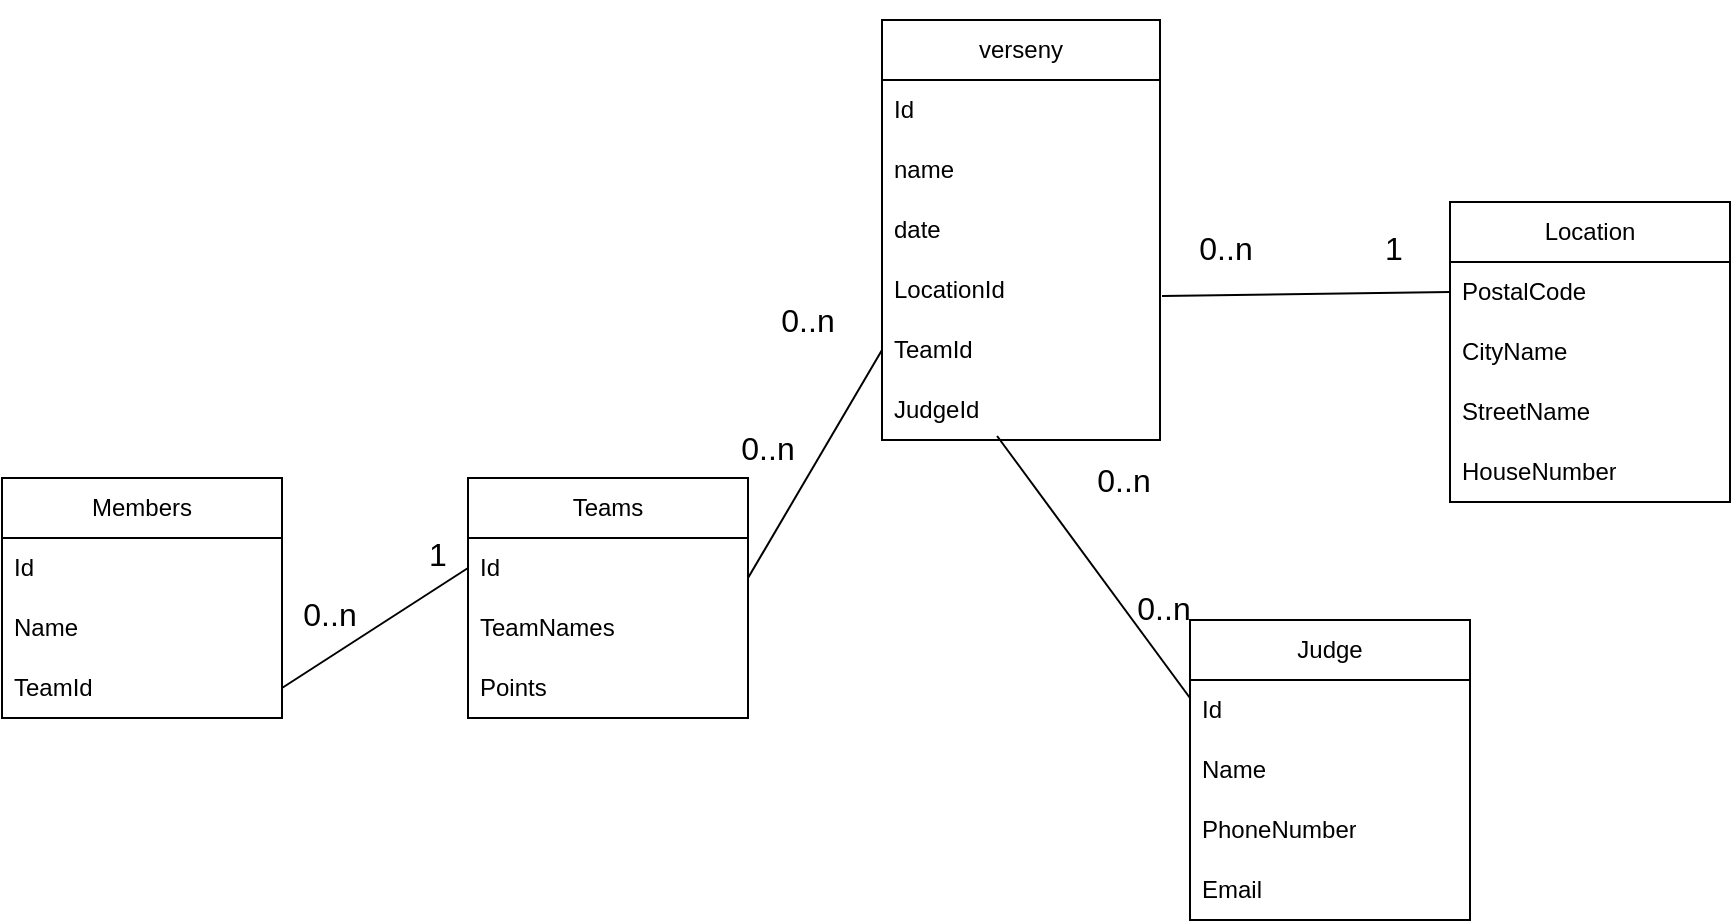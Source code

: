 <mxfile version="24.7.17">
  <diagram name="1 oldal" id="ON4D7W952-DQ7M8mwhZ4">
    <mxGraphModel grid="0" page="0" gridSize="10" guides="1" tooltips="1" connect="1" arrows="1" fold="1" pageScale="1" pageWidth="827" pageHeight="1169" math="0" shadow="0">
      <root>
        <mxCell id="0" />
        <mxCell id="1" parent="0" />
        <mxCell id="jLILm1trOcYR6P23a6A1-10" value="verseny" style="swimlane;fontStyle=0;childLayout=stackLayout;horizontal=1;startSize=30;horizontalStack=0;resizeParent=1;resizeParentMax=0;resizeLast=0;collapsible=1;marginBottom=0;whiteSpace=wrap;html=1;" vertex="1" parent="1">
          <mxGeometry x="-111" y="-192" width="139" height="210" as="geometry">
            <mxRectangle x="-43" y="-152" width="54" height="30" as="alternateBounds" />
          </mxGeometry>
        </mxCell>
        <mxCell id="jLILm1trOcYR6P23a6A1-11" value="Id" style="text;strokeColor=none;fillColor=none;align=left;verticalAlign=middle;spacingLeft=4;spacingRight=4;overflow=hidden;points=[[0,0.5],[1,0.5]];portConstraint=eastwest;rotatable=0;whiteSpace=wrap;html=1;" vertex="1" parent="jLILm1trOcYR6P23a6A1-10">
          <mxGeometry y="30" width="139" height="30" as="geometry" />
        </mxCell>
        <mxCell id="jLILm1trOcYR6P23a6A1-12" value="name" style="text;strokeColor=none;fillColor=none;align=left;verticalAlign=middle;spacingLeft=4;spacingRight=4;overflow=hidden;points=[[0,0.5],[1,0.5]];portConstraint=eastwest;rotatable=0;whiteSpace=wrap;html=1;" vertex="1" parent="jLILm1trOcYR6P23a6A1-10">
          <mxGeometry y="60" width="139" height="30" as="geometry" />
        </mxCell>
        <mxCell id="jLILm1trOcYR6P23a6A1-14" value="date" style="text;strokeColor=none;fillColor=none;align=left;verticalAlign=middle;spacingLeft=4;spacingRight=4;overflow=hidden;points=[[0,0.5],[1,0.5]];portConstraint=eastwest;rotatable=0;whiteSpace=wrap;html=1;" vertex="1" parent="jLILm1trOcYR6P23a6A1-10">
          <mxGeometry y="90" width="139" height="30" as="geometry" />
        </mxCell>
        <mxCell id="jLILm1trOcYR6P23a6A1-21" value="LocationId&lt;span style=&quot;color: rgba(0, 0, 0, 0); font-family: monospace; font-size: 0px; text-wrap: nowrap;&quot;&gt;%3CmxGraphModel%3E%3Croot%3E%3CmxCell%20id%3D%220%22%2F%3E%3CmxCell%20id%3D%221%22%20parent%3D%220%22%2F%3E%3CmxCell%20id%3D%222%22%20value%3D%22Item%203%22%20style%3D%22text%3BstrokeColor%3Dnone%3BfillColor%3Dnone%3Balign%3Dleft%3BverticalAlign%3Dmiddle%3BspacingLeft%3D4%3BspacingRight%3D4%3Boverflow%3Dhidden%3Bpoints%3D%5B%5B0%2C0.5%5D%2C%5B1%2C0.5%5D%5D%3BportConstraint%3Deastwest%3Brotatable%3D0%3BwhiteSpace%3Dwrap%3Bhtml%3D1%3B%22%20vertex%3D%221%22%20parent%3D%221%22%3E%3CmxGeometry%20x%3D%22173%22%20y%3D%22-11%22%20width%3D%22140%22%20height%3D%2230%22%20as%3D%22geometry%22%2F%3E%3C%2FmxCell%3E%3C%2Froot%3E%3C%2FmxGraphModel%3E&lt;/span&gt;" style="text;strokeColor=none;fillColor=none;align=left;verticalAlign=middle;spacingLeft=4;spacingRight=4;overflow=hidden;points=[[0,0.5],[1,0.5]];portConstraint=eastwest;rotatable=0;whiteSpace=wrap;html=1;" vertex="1" parent="jLILm1trOcYR6P23a6A1-10">
          <mxGeometry y="120" width="139" height="30" as="geometry" />
        </mxCell>
        <mxCell id="jLILm1trOcYR6P23a6A1-36" value="TeamId" style="text;strokeColor=none;fillColor=none;align=left;verticalAlign=middle;spacingLeft=4;spacingRight=4;overflow=hidden;points=[[0,0.5],[1,0.5]];portConstraint=eastwest;rotatable=0;whiteSpace=wrap;html=1;" vertex="1" parent="jLILm1trOcYR6P23a6A1-10">
          <mxGeometry y="150" width="139" height="30" as="geometry" />
        </mxCell>
        <mxCell id="jLILm1trOcYR6P23a6A1-13" value="JudgeId" style="text;strokeColor=none;fillColor=none;align=left;verticalAlign=middle;spacingLeft=4;spacingRight=4;overflow=hidden;points=[[0,0.5],[1,0.5]];portConstraint=eastwest;rotatable=0;whiteSpace=wrap;html=1;" vertex="1" parent="jLILm1trOcYR6P23a6A1-10">
          <mxGeometry y="180" width="139" height="30" as="geometry" />
        </mxCell>
        <mxCell id="jLILm1trOcYR6P23a6A1-15" style="edgeStyle=none;curved=1;rounded=0;orthogonalLoop=1;jettySize=auto;html=1;exitX=0.5;exitY=0;exitDx=0;exitDy=0;fontSize=12;startSize=8;endSize=8;" edge="1" parent="1" source="jLILm1trOcYR6P23a6A1-10" target="jLILm1trOcYR6P23a6A1-10">
          <mxGeometry relative="1" as="geometry" />
        </mxCell>
        <mxCell id="jLILm1trOcYR6P23a6A1-16" value="Location" style="swimlane;fontStyle=0;childLayout=stackLayout;horizontal=1;startSize=30;horizontalStack=0;resizeParent=1;resizeParentMax=0;resizeLast=0;collapsible=1;marginBottom=0;whiteSpace=wrap;html=1;" vertex="1" parent="1">
          <mxGeometry x="173" y="-101" width="140" height="150" as="geometry" />
        </mxCell>
        <mxCell id="jLILm1trOcYR6P23a6A1-17" value="PostalCode" style="text;strokeColor=none;fillColor=none;align=left;verticalAlign=middle;spacingLeft=4;spacingRight=4;overflow=hidden;points=[[0,0.5],[1,0.5]];portConstraint=eastwest;rotatable=0;whiteSpace=wrap;html=1;" vertex="1" parent="jLILm1trOcYR6P23a6A1-16">
          <mxGeometry y="30" width="140" height="30" as="geometry" />
        </mxCell>
        <mxCell id="jLILm1trOcYR6P23a6A1-18" value="CityName" style="text;strokeColor=none;fillColor=none;align=left;verticalAlign=middle;spacingLeft=4;spacingRight=4;overflow=hidden;points=[[0,0.5],[1,0.5]];portConstraint=eastwest;rotatable=0;whiteSpace=wrap;html=1;" vertex="1" parent="jLILm1trOcYR6P23a6A1-16">
          <mxGeometry y="60" width="140" height="30" as="geometry" />
        </mxCell>
        <mxCell id="jLILm1trOcYR6P23a6A1-20" value="StreetName" style="text;strokeColor=none;fillColor=none;align=left;verticalAlign=middle;spacingLeft=4;spacingRight=4;overflow=hidden;points=[[0,0.5],[1,0.5]];portConstraint=eastwest;rotatable=0;whiteSpace=wrap;html=1;" vertex="1" parent="jLILm1trOcYR6P23a6A1-16">
          <mxGeometry y="90" width="140" height="30" as="geometry" />
        </mxCell>
        <mxCell id="jLILm1trOcYR6P23a6A1-19" value="HouseNumber" style="text;strokeColor=none;fillColor=none;align=left;verticalAlign=middle;spacingLeft=4;spacingRight=4;overflow=hidden;points=[[0,0.5],[1,0.5]];portConstraint=eastwest;rotatable=0;whiteSpace=wrap;html=1;" vertex="1" parent="jLILm1trOcYR6P23a6A1-16">
          <mxGeometry y="120" width="140" height="30" as="geometry" />
        </mxCell>
        <mxCell id="jLILm1trOcYR6P23a6A1-22" value="" style="endArrow=none;html=1;rounded=0;fontSize=12;startSize=8;endSize=8;curved=1;entryX=0;entryY=0.5;entryDx=0;entryDy=0;" edge="1" parent="1" target="jLILm1trOcYR6P23a6A1-17">
          <mxGeometry width="50" height="50" relative="1" as="geometry">
            <mxPoint x="29" y="-54" as="sourcePoint" />
            <mxPoint x="79" y="-104" as="targetPoint" />
          </mxGeometry>
        </mxCell>
        <mxCell id="jLILm1trOcYR6P23a6A1-23" value="0..n" style="text;html=1;align=center;verticalAlign=middle;whiteSpace=wrap;rounded=0;fontSize=16;" vertex="1" parent="1">
          <mxGeometry x="31" y="-93" width="60" height="30" as="geometry" />
        </mxCell>
        <mxCell id="jLILm1trOcYR6P23a6A1-24" value="1" style="text;html=1;align=center;verticalAlign=middle;whiteSpace=wrap;rounded=0;fontSize=16;" vertex="1" parent="1">
          <mxGeometry x="115" y="-93" width="60" height="30" as="geometry" />
        </mxCell>
        <mxCell id="jLILm1trOcYR6P23a6A1-25" value="Teams" style="swimlane;fontStyle=0;childLayout=stackLayout;horizontal=1;startSize=30;horizontalStack=0;resizeParent=1;resizeParentMax=0;resizeLast=0;collapsible=1;marginBottom=0;whiteSpace=wrap;html=1;" vertex="1" parent="1">
          <mxGeometry x="-318" y="37" width="140" height="120" as="geometry" />
        </mxCell>
        <mxCell id="jLILm1trOcYR6P23a6A1-26" value="Id" style="text;strokeColor=none;fillColor=none;align=left;verticalAlign=middle;spacingLeft=4;spacingRight=4;overflow=hidden;points=[[0,0.5],[1,0.5]];portConstraint=eastwest;rotatable=0;whiteSpace=wrap;html=1;" vertex="1" parent="jLILm1trOcYR6P23a6A1-25">
          <mxGeometry y="30" width="140" height="30" as="geometry" />
        </mxCell>
        <mxCell id="jLILm1trOcYR6P23a6A1-27" value="TeamNames" style="text;strokeColor=none;fillColor=none;align=left;verticalAlign=middle;spacingLeft=4;spacingRight=4;overflow=hidden;points=[[0,0.5],[1,0.5]];portConstraint=eastwest;rotatable=0;whiteSpace=wrap;html=1;" vertex="1" parent="jLILm1trOcYR6P23a6A1-25">
          <mxGeometry y="60" width="140" height="30" as="geometry" />
        </mxCell>
        <mxCell id="jLILm1trOcYR6P23a6A1-29" value="Points" style="text;strokeColor=none;fillColor=none;align=left;verticalAlign=middle;spacingLeft=4;spacingRight=4;overflow=hidden;points=[[0,0.5],[1,0.5]];portConstraint=eastwest;rotatable=0;whiteSpace=wrap;html=1;" vertex="1" parent="jLILm1trOcYR6P23a6A1-25">
          <mxGeometry y="90" width="140" height="30" as="geometry" />
        </mxCell>
        <mxCell id="jLILm1trOcYR6P23a6A1-30" value="" style="endArrow=none;html=1;rounded=0;fontSize=12;startSize=8;endSize=8;curved=1;entryX=0;entryY=0.5;entryDx=0;entryDy=0;" edge="1" parent="1" target="jLILm1trOcYR6P23a6A1-36">
          <mxGeometry width="50" height="50" relative="1" as="geometry">
            <mxPoint x="-178" y="87" as="sourcePoint" />
            <mxPoint x="-111" y="-143" as="targetPoint" />
          </mxGeometry>
        </mxCell>
        <mxCell id="jLILm1trOcYR6P23a6A1-31" value="Judge" style="swimlane;fontStyle=0;childLayout=stackLayout;horizontal=1;startSize=30;horizontalStack=0;resizeParent=1;resizeParentMax=0;resizeLast=0;collapsible=1;marginBottom=0;whiteSpace=wrap;html=1;" vertex="1" parent="1">
          <mxGeometry x="43" y="108" width="140" height="150" as="geometry" />
        </mxCell>
        <mxCell id="jLILm1trOcYR6P23a6A1-32" value="Id" style="text;strokeColor=none;fillColor=none;align=left;verticalAlign=middle;spacingLeft=4;spacingRight=4;overflow=hidden;points=[[0,0.5],[1,0.5]];portConstraint=eastwest;rotatable=0;whiteSpace=wrap;html=1;" vertex="1" parent="jLILm1trOcYR6P23a6A1-31">
          <mxGeometry y="30" width="140" height="30" as="geometry" />
        </mxCell>
        <mxCell id="jLILm1trOcYR6P23a6A1-33" value="Name" style="text;strokeColor=none;fillColor=none;align=left;verticalAlign=middle;spacingLeft=4;spacingRight=4;overflow=hidden;points=[[0,0.5],[1,0.5]];portConstraint=eastwest;rotatable=0;whiteSpace=wrap;html=1;" vertex="1" parent="jLILm1trOcYR6P23a6A1-31">
          <mxGeometry y="60" width="140" height="30" as="geometry" />
        </mxCell>
        <mxCell id="jLILm1trOcYR6P23a6A1-34" value="PhoneNumber" style="text;strokeColor=none;fillColor=none;align=left;verticalAlign=middle;spacingLeft=4;spacingRight=4;overflow=hidden;points=[[0,0.5],[1,0.5]];portConstraint=eastwest;rotatable=0;whiteSpace=wrap;html=1;" vertex="1" parent="jLILm1trOcYR6P23a6A1-31">
          <mxGeometry y="90" width="140" height="30" as="geometry" />
        </mxCell>
        <mxCell id="jLILm1trOcYR6P23a6A1-35" value="Email" style="text;strokeColor=none;fillColor=none;align=left;verticalAlign=middle;spacingLeft=4;spacingRight=4;overflow=hidden;points=[[0,0.5],[1,0.5]];portConstraint=eastwest;rotatable=0;whiteSpace=wrap;html=1;" vertex="1" parent="jLILm1trOcYR6P23a6A1-31">
          <mxGeometry y="120" width="140" height="30" as="geometry" />
        </mxCell>
        <mxCell id="jLILm1trOcYR6P23a6A1-37" value="" style="endArrow=none;html=1;rounded=0;fontSize=12;startSize=8;endSize=8;curved=1;exitX=0.414;exitY=0.933;exitDx=0;exitDy=0;exitPerimeter=0;" edge="1" parent="1" source="jLILm1trOcYR6P23a6A1-13">
          <mxGeometry width="50" height="50" relative="1" as="geometry">
            <mxPoint x="-7" y="197" as="sourcePoint" />
            <mxPoint x="43" y="147" as="targetPoint" />
          </mxGeometry>
        </mxCell>
        <mxCell id="jLILm1trOcYR6P23a6A1-40" value="0..n" style="text;html=1;align=center;verticalAlign=middle;whiteSpace=wrap;rounded=0;fontSize=16;" vertex="1" parent="1">
          <mxGeometry y="87" width="60" height="30" as="geometry" />
        </mxCell>
        <mxCell id="jLILm1trOcYR6P23a6A1-41" value="0..n" style="text;html=1;align=center;verticalAlign=middle;whiteSpace=wrap;rounded=0;fontSize=16;" vertex="1" parent="1">
          <mxGeometry x="-198" y="7" width="60" height="30" as="geometry" />
        </mxCell>
        <mxCell id="jLILm1trOcYR6P23a6A1-43" value="Members" style="swimlane;fontStyle=0;childLayout=stackLayout;horizontal=1;startSize=30;horizontalStack=0;resizeParent=1;resizeParentMax=0;resizeLast=0;collapsible=1;marginBottom=0;whiteSpace=wrap;html=1;" vertex="1" parent="1">
          <mxGeometry x="-551" y="37" width="140" height="120" as="geometry" />
        </mxCell>
        <mxCell id="jLILm1trOcYR6P23a6A1-44" value="Id" style="text;strokeColor=none;fillColor=none;align=left;verticalAlign=middle;spacingLeft=4;spacingRight=4;overflow=hidden;points=[[0,0.5],[1,0.5]];portConstraint=eastwest;rotatable=0;whiteSpace=wrap;html=1;" vertex="1" parent="jLILm1trOcYR6P23a6A1-43">
          <mxGeometry y="30" width="140" height="30" as="geometry" />
        </mxCell>
        <mxCell id="jLILm1trOcYR6P23a6A1-45" value="Name" style="text;strokeColor=none;fillColor=none;align=left;verticalAlign=middle;spacingLeft=4;spacingRight=4;overflow=hidden;points=[[0,0.5],[1,0.5]];portConstraint=eastwest;rotatable=0;whiteSpace=wrap;html=1;" vertex="1" parent="jLILm1trOcYR6P23a6A1-43">
          <mxGeometry y="60" width="140" height="30" as="geometry" />
        </mxCell>
        <mxCell id="jLILm1trOcYR6P23a6A1-46" value="TeamId" style="text;strokeColor=none;fillColor=none;align=left;verticalAlign=middle;spacingLeft=4;spacingRight=4;overflow=hidden;points=[[0,0.5],[1,0.5]];portConstraint=eastwest;rotatable=0;whiteSpace=wrap;html=1;" vertex="1" parent="jLILm1trOcYR6P23a6A1-43">
          <mxGeometry y="90" width="140" height="30" as="geometry" />
        </mxCell>
        <mxCell id="jLILm1trOcYR6P23a6A1-47" value="" style="endArrow=none;html=1;rounded=0;fontSize=12;startSize=8;endSize=8;curved=1;entryX=0;entryY=0.5;entryDx=0;entryDy=0;exitX=1;exitY=0.5;exitDx=0;exitDy=0;" edge="1" parent="1" source="jLILm1trOcYR6P23a6A1-46" target="jLILm1trOcYR6P23a6A1-26">
          <mxGeometry width="50" height="50" relative="1" as="geometry">
            <mxPoint x="-411" y="149" as="sourcePoint" />
            <mxPoint x="-361" y="99" as="targetPoint" />
          </mxGeometry>
        </mxCell>
        <mxCell id="jLILm1trOcYR6P23a6A1-48" value="0..n" style="text;html=1;align=center;verticalAlign=middle;whiteSpace=wrap;rounded=0;fontSize=16;" vertex="1" parent="1">
          <mxGeometry x="-178" y="-57" width="60" height="30" as="geometry" />
        </mxCell>
        <mxCell id="jLILm1trOcYR6P23a6A1-49" value="0..n" style="text;html=1;align=center;verticalAlign=middle;whiteSpace=wrap;rounded=0;fontSize=16;" vertex="1" parent="1">
          <mxGeometry x="-20" y="23" width="60" height="30" as="geometry" />
        </mxCell>
        <mxCell id="jLILm1trOcYR6P23a6A1-50" value="1" style="text;html=1;align=center;verticalAlign=middle;whiteSpace=wrap;rounded=0;fontSize=16;" vertex="1" parent="1">
          <mxGeometry x="-363" y="60" width="60" height="30" as="geometry" />
        </mxCell>
        <mxCell id="jLILm1trOcYR6P23a6A1-51" value="0..n" style="text;html=1;align=center;verticalAlign=middle;whiteSpace=wrap;rounded=0;fontSize=16;" vertex="1" parent="1">
          <mxGeometry x="-417" y="90" width="60" height="30" as="geometry" />
        </mxCell>
      </root>
    </mxGraphModel>
  </diagram>
</mxfile>
